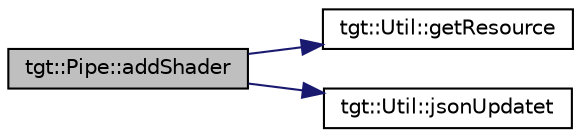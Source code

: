 digraph "tgt::Pipe::addShader"
{
 // LATEX_PDF_SIZE
  edge [fontname="Helvetica",fontsize="10",labelfontname="Helvetica",labelfontsize="10"];
  node [fontname="Helvetica",fontsize="10",shape=record];
  rankdir="LR";
  Node1 [label="tgt::Pipe::addShader",height=0.2,width=0.4,color="black", fillcolor="grey75", style="filled", fontcolor="black",tooltip=" "];
  Node1 -> Node2 [color="midnightblue",fontsize="10",style="solid",fontname="Helvetica"];
  Node2 [label="tgt::Util::getResource",height=0.2,width=0.4,color="black", fillcolor="white", style="filled",URL="$dd/d64/namespacetgt_1_1_util.html#a4e9af614fd94a21454841dedd4e88257",tooltip=" "];
  Node1 -> Node3 [color="midnightblue",fontsize="10",style="solid",fontname="Helvetica"];
  Node3 [label="tgt::Util::jsonUpdatet",height=0.2,width=0.4,color="black", fillcolor="white", style="filled",URL="$dd/d64/namespacetgt_1_1_util.html#a464f3dadec73fea2f982c61b3fd76960",tooltip=" "];
}
